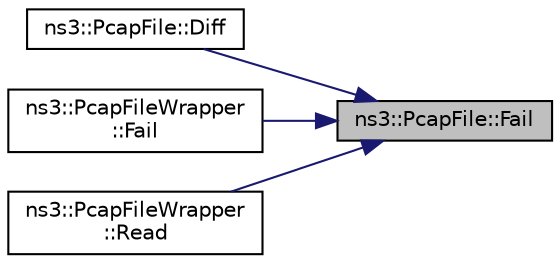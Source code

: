 digraph "ns3::PcapFile::Fail"
{
 // LATEX_PDF_SIZE
  edge [fontname="Helvetica",fontsize="10",labelfontname="Helvetica",labelfontsize="10"];
  node [fontname="Helvetica",fontsize="10",shape=record];
  rankdir="RL";
  Node1 [label="ns3::PcapFile::Fail",height=0.2,width=0.4,color="black", fillcolor="grey75", style="filled", fontcolor="black",tooltip=" "];
  Node1 -> Node2 [dir="back",color="midnightblue",fontsize="10",style="solid",fontname="Helvetica"];
  Node2 [label="ns3::PcapFile::Diff",height=0.2,width=0.4,color="black", fillcolor="white", style="filled",URL="$classns3_1_1_pcap_file.html#a2819d3aa000846e3527b8c798a67598c",tooltip="Compare two PCAP files packet-by-packet."];
  Node1 -> Node3 [dir="back",color="midnightblue",fontsize="10",style="solid",fontname="Helvetica"];
  Node3 [label="ns3::PcapFileWrapper\l::Fail",height=0.2,width=0.4,color="black", fillcolor="white", style="filled",URL="$classns3_1_1_pcap_file_wrapper.html#a7593414a7a49e9b7ec37098460324969",tooltip=" "];
  Node1 -> Node4 [dir="back",color="midnightblue",fontsize="10",style="solid",fontname="Helvetica"];
  Node4 [label="ns3::PcapFileWrapper\l::Read",height=0.2,width=0.4,color="black", fillcolor="white", style="filled",URL="$classns3_1_1_pcap_file_wrapper.html#a00109cbdbbf9dd2d3fb1856e660e355c",tooltip="Read the next packet from the file."];
}
